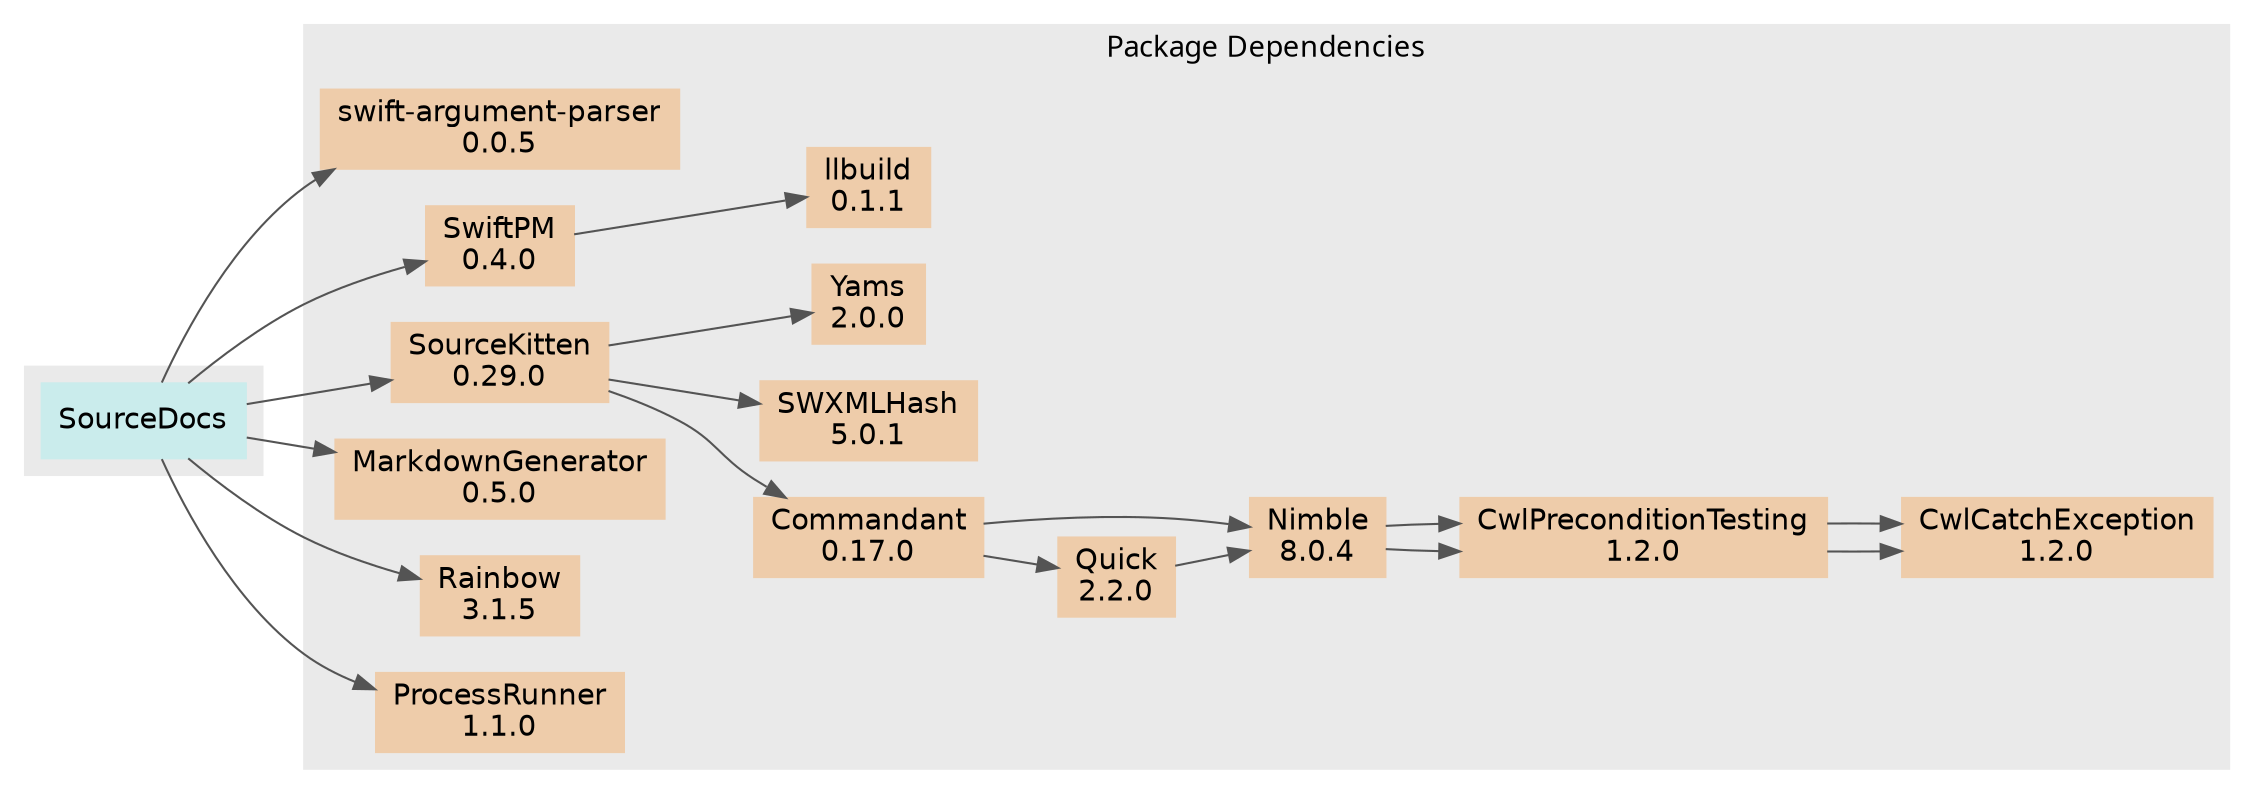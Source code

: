 digraph PackageDependencyGraph {
    rankdir = LR
    graph [fontname="Helvetica-light", style = filled, color = "#eaeaea"]
    node [shape=box, fontname="Helvetica", style=filled]
    edge [color="#545454"]

    subgraph clusterPackage {
        node [color="#caecec"]
        "SourceDocs"
    }

    subgraph clusterDependencies {
        label = "Package Dependencies"
        node [color="#eeccaa"]
        "SourceDocs" -> "swift-argument-parser\n0.0.5"
        "SourceDocs" -> "SwiftPM\n0.4.0"
        "SourceDocs" -> "SourceKitten\n0.29.0"
        "SourceDocs" -> "MarkdownGenerator\n0.5.0"
        "SourceDocs" -> "Rainbow\n3.1.5"
        "SourceDocs" -> "ProcessRunner\n1.1.0"
        "SwiftPM\n0.4.0" -> "llbuild\n0.1.1"
        "SourceKitten\n0.29.0" -> "Commandant\n0.17.0"
        "SourceKitten\n0.29.0" -> "SWXMLHash\n5.0.1"
        "SourceKitten\n0.29.0" -> "Yams\n2.0.0"
        "Commandant\n0.17.0" -> "Quick\n2.2.0"
        "Commandant\n0.17.0" -> "Nimble\n8.0.4"
        "Quick\n2.2.0" -> "Nimble\n8.0.4"
        "Nimble\n8.0.4" -> "CwlPreconditionTesting\n1.2.0"
        "CwlPreconditionTesting\n1.2.0" -> "CwlCatchException\n1.2.0"
        "Nimble\n8.0.4" -> "CwlPreconditionTesting\n1.2.0"
        "CwlPreconditionTesting\n1.2.0" -> "CwlCatchException\n1.2.0"
    }
}